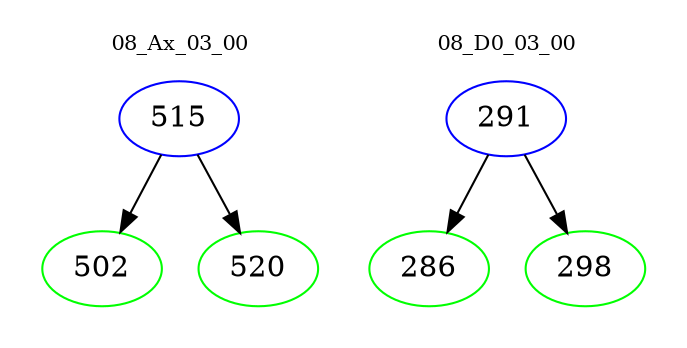 digraph{
subgraph cluster_0 {
color = white
label = "08_Ax_03_00";
fontsize=10;
T0_515 [label="515", color="blue"]
T0_515 -> T0_502 [color="black"]
T0_502 [label="502", color="green"]
T0_515 -> T0_520 [color="black"]
T0_520 [label="520", color="green"]
}
subgraph cluster_1 {
color = white
label = "08_D0_03_00";
fontsize=10;
T1_291 [label="291", color="blue"]
T1_291 -> T1_286 [color="black"]
T1_286 [label="286", color="green"]
T1_291 -> T1_298 [color="black"]
T1_298 [label="298", color="green"]
}
}
